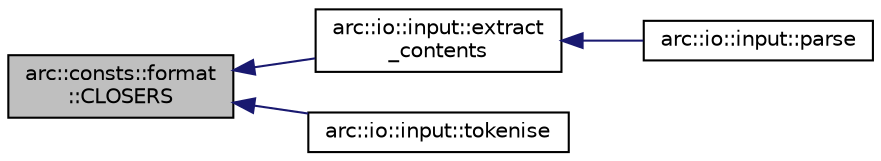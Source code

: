 digraph "arc::consts::format::CLOSERS"
{
  bgcolor="transparent";
  edge [fontname="Helvetica",fontsize="10",labelfontname="Helvetica",labelfontsize="10"];
  node [fontname="Helvetica",fontsize="10",shape=record];
  rankdir="LR";
  Node1 [label="arc::consts::format\l::CLOSERS",height=0.2,width=0.4,color="black", fillcolor="grey75", style="filled", fontcolor="black"];
  Node1 -> Node2 [dir="back",color="midnightblue",fontsize="10",style="solid",fontname="Helvetica"];
  Node2 [label="arc::io::input::extract\l_contents",height=0.2,width=0.4,color="black",URL="$namespacearc_1_1io_1_1input.html#afaf2571762ddd97fa0eb800a2f149f88"];
  Node2 -> Node3 [dir="back",color="midnightblue",fontsize="10",style="solid",fontname="Helvetica"];
  Node3 [label="arc::io::input::parse",height=0.2,width=0.4,color="black",URL="$namespacearc_1_1io_1_1input.html#ab749cc3c4b8fb92959e34a0680e3685a"];
  Node1 -> Node4 [dir="back",color="midnightblue",fontsize="10",style="solid",fontname="Helvetica"];
  Node4 [label="arc::io::input::tokenise",height=0.2,width=0.4,color="black",URL="$namespacearc_1_1io_1_1input.html#a748c40baa9e889ca4f6c527d84f001a3"];
}
